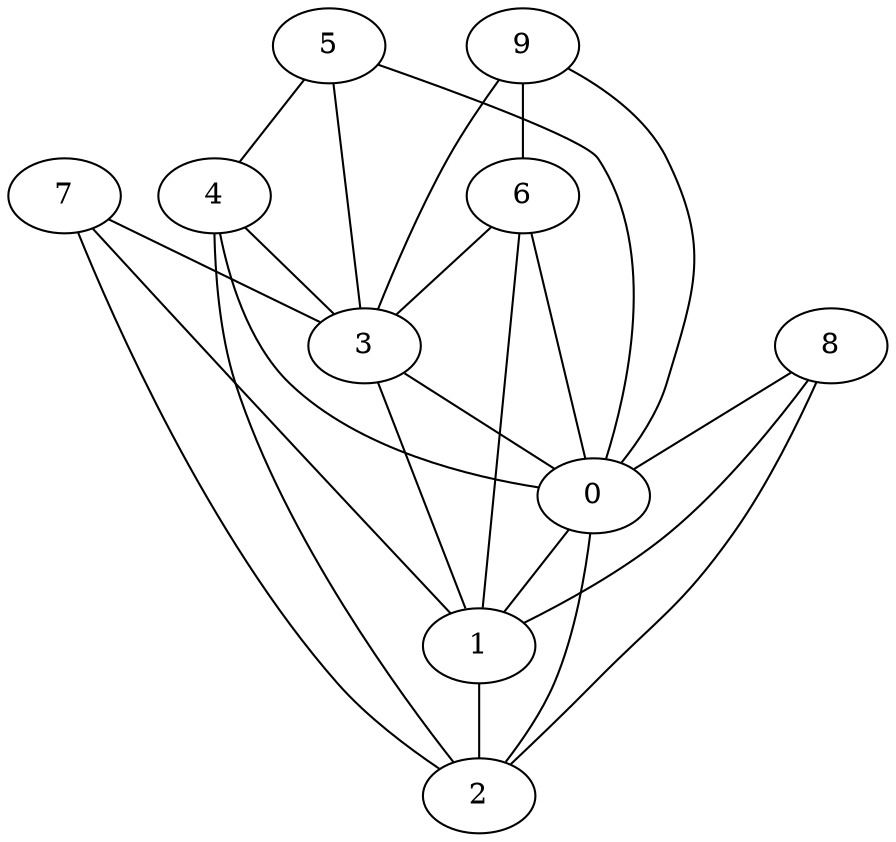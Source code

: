 graph {
    0 [ label = "0" ]
    1 [ label = "1" ]
    2 [ label = "2" ]
    3 [ label = "3" ]
    4 [ label = "4" ]
    5 [ label = "5" ]
    6 [ label = "6" ]
    7 [ label = "7" ]
    8 [ label = "8" ]
    9 [ label = "9" ]
    0 -- 1 [ ]
    0 -- 2 [ ]
    1 -- 2 [ ]
    3 -- 0 [ ]
    3 -- 1 [ ]
    9 -- 6 [ ]
    4 -- 0 [ ]
    4 -- 2 [ ]
    4 -- 3 [ ]
    5 -- 0 [ ]
    5 -- 3 [ ]
    5 -- 4 [ ]
    6 -- 0 [ ]
    6 -- 1 [ ]
    6 -- 3 [ ]
    7 -- 1 [ ]
    7 -- 2 [ ]
    7 -- 3 [ ]
    8 -- 0 [ ]
    8 -- 1 [ ]
    8 -- 2 [ ]
    9 -- 0 [ ]
    9 -- 3 [ ]
}
